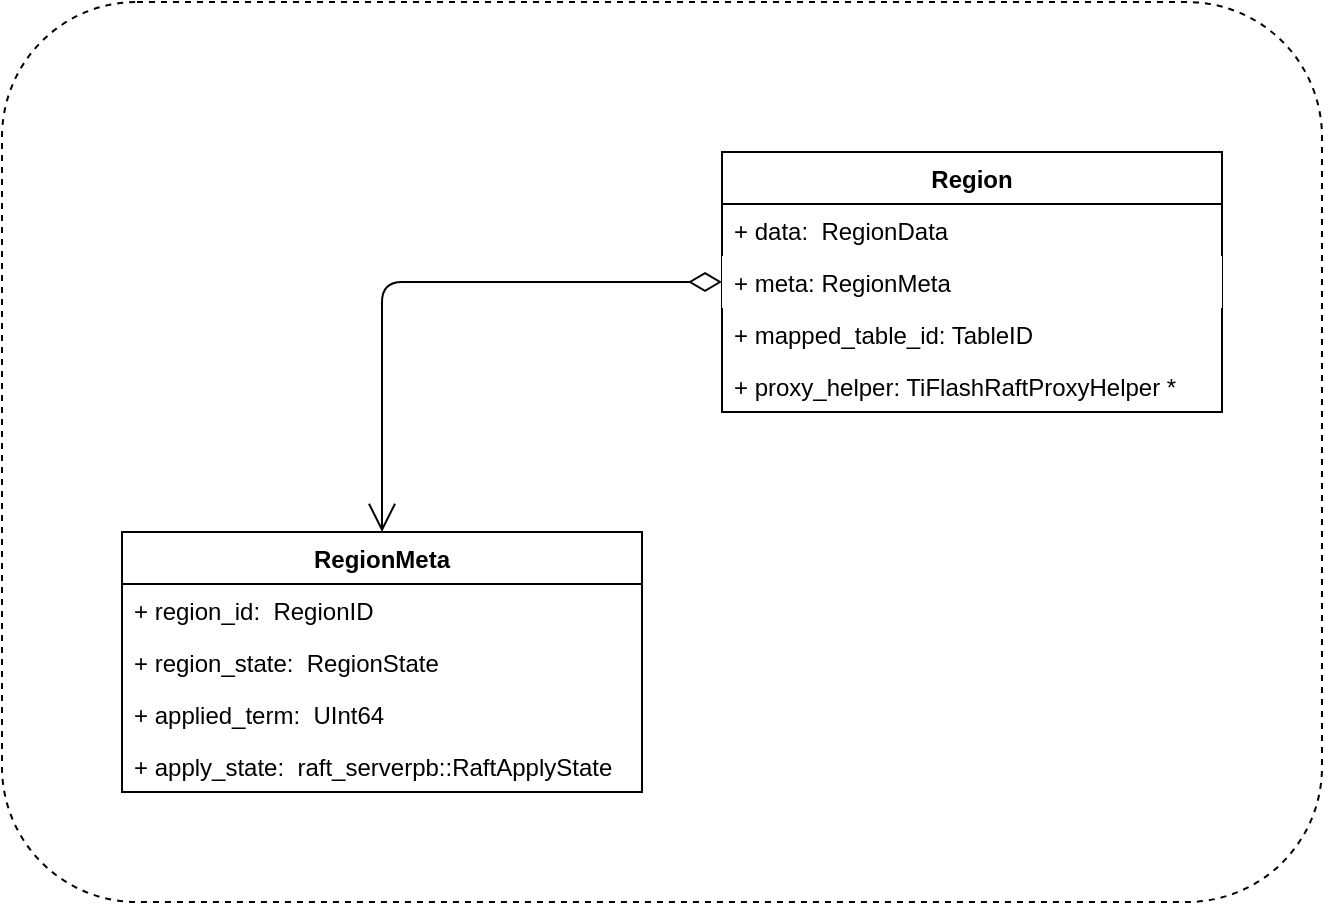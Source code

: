 <mxfile version="21.7.2" type="device">
  <diagram name="第 1 页" id="uZT00gwrbeuZWCTQEuGv">
    <mxGraphModel dx="954" dy="648" grid="1" gridSize="10" guides="1" tooltips="1" connect="1" arrows="1" fold="1" page="1" pageScale="1" pageWidth="827" pageHeight="1169" math="0" shadow="0">
      <root>
        <mxCell id="0" />
        <mxCell id="1" parent="0" />
        <mxCell id="Am0s-1DFOQySLjD4_sWS-1" value="RegionMeta" style="swimlane;fontStyle=1;align=center;verticalAlign=top;childLayout=stackLayout;horizontal=1;startSize=26;horizontalStack=0;resizeParent=1;resizeParentMax=0;resizeLast=0;collapsible=1;marginBottom=0;" diagramCategory="uml" diagramName="Class" vertex="1" parent="1">
          <mxGeometry x="110" y="400" width="260" height="130" as="geometry" />
        </mxCell>
        <mxCell id="Am0s-1DFOQySLjD4_sWS-2" value="+ region_id:  RegionID" style="text;strokeColor=none;fillColor=none;align=left;verticalAlign=top;spacingLeft=4;spacingRight=4;overflow=hidden;rotatable=0;points=[[0,0.5],[1,0.5]];portConstraint=eastwest;" vertex="1" parent="Am0s-1DFOQySLjD4_sWS-1">
          <mxGeometry y="26" width="260" height="26" as="geometry" />
        </mxCell>
        <mxCell id="Am0s-1DFOQySLjD4_sWS-3" value="+ region_state:  RegionState" style="text;strokeColor=none;fillColor=none;align=left;verticalAlign=top;spacingLeft=4;spacingRight=4;overflow=hidden;rotatable=0;points=[[0,0.5],[1,0.5]];portConstraint=eastwest;" vertex="1" parent="Am0s-1DFOQySLjD4_sWS-1">
          <mxGeometry y="52" width="260" height="26" as="geometry" />
        </mxCell>
        <mxCell id="Am0s-1DFOQySLjD4_sWS-4" value="+ applied_term:  UInt64" style="text;strokeColor=none;fillColor=none;align=left;verticalAlign=top;spacingLeft=4;spacingRight=4;overflow=hidden;rotatable=0;points=[[0,0.5],[1,0.5]];portConstraint=eastwest;" vertex="1" parent="Am0s-1DFOQySLjD4_sWS-1">
          <mxGeometry y="78" width="260" height="26" as="geometry" />
        </mxCell>
        <mxCell id="Am0s-1DFOQySLjD4_sWS-5" value="+ apply_state:  raft_serverpb::RaftApplyState" style="text;strokeColor=none;fillColor=none;align=left;verticalAlign=top;spacingLeft=4;spacingRight=4;overflow=hidden;rotatable=0;points=[[0,0.5],[1,0.5]];portConstraint=eastwest;" vertex="1" parent="Am0s-1DFOQySLjD4_sWS-1">
          <mxGeometry y="104" width="260" height="26" as="geometry" />
        </mxCell>
        <mxCell id="Am0s-1DFOQySLjD4_sWS-6" value="Region" style="swimlane;fontStyle=1;align=center;verticalAlign=top;childLayout=stackLayout;horizontal=1;startSize=26;horizontalStack=0;resizeParent=1;resizeParentMax=0;resizeLast=0;collapsible=1;marginBottom=0;" diagramCategory="uml" diagramName="Class" vertex="1" parent="1">
          <mxGeometry x="410" y="210" width="250" height="130" as="geometry" />
        </mxCell>
        <mxCell id="Am0s-1DFOQySLjD4_sWS-7" value="+ data:  RegionData" style="text;strokeColor=none;fillColor=none;align=left;verticalAlign=top;spacingLeft=4;spacingRight=4;overflow=hidden;rotatable=0;points=[[0,0.5],[1,0.5]];portConstraint=eastwest;" vertex="1" parent="Am0s-1DFOQySLjD4_sWS-6">
          <mxGeometry y="26" width="250" height="26" as="geometry" />
        </mxCell>
        <mxCell id="Am0s-1DFOQySLjD4_sWS-8" value="+ meta: RegionMeta" style="text;strokeColor=none;fillColor=#ffffff;align=left;verticalAlign=top;spacingLeft=4;spacingRight=4;overflow=hidden;rotatable=0;points=[[0,0.5],[1,0.5]];portConstraint=eastwest;labelBackgroundColor=#ffffff;" vertex="1" parent="Am0s-1DFOQySLjD4_sWS-6">
          <mxGeometry y="52" width="250" height="26" as="geometry" />
        </mxCell>
        <mxCell id="Am0s-1DFOQySLjD4_sWS-9" value="+ mapped_table_id: TableID " style="text;strokeColor=none;fillColor=none;align=left;verticalAlign=top;spacingLeft=4;spacingRight=4;overflow=hidden;rotatable=0;points=[[0,0.5],[1,0.5]];portConstraint=eastwest;" vertex="1" parent="Am0s-1DFOQySLjD4_sWS-6">
          <mxGeometry y="78" width="250" height="26" as="geometry" />
        </mxCell>
        <mxCell id="Am0s-1DFOQySLjD4_sWS-10" value="+ proxy_helper: TiFlashRaftProxyHelper * " style="text;strokeColor=none;fillColor=none;align=left;verticalAlign=top;spacingLeft=4;spacingRight=4;overflow=hidden;rotatable=0;points=[[0,0.5],[1,0.5]];portConstraint=eastwest;" vertex="1" parent="Am0s-1DFOQySLjD4_sWS-6">
          <mxGeometry y="104" width="250" height="26" as="geometry" />
        </mxCell>
        <mxCell id="Am0s-1DFOQySLjD4_sWS-11" value="" style="endArrow=open;html=1;endSize=12;startArrow=diamondThin;startSize=14;startFill=0;edgeStyle=orthogonalEdgeStyle;align=left;verticalAlign=bottom;fontColor=#FFCC99;exitX=0;exitY=0.5;exitDx=0;exitDy=0;entryX=0.5;entryY=0;entryDx=0;entryDy=0;rounded=1;" diagramCategory="uml" diagramName="Aggregation1" edge="1" parent="1" source="Am0s-1DFOQySLjD4_sWS-8" target="Am0s-1DFOQySLjD4_sWS-1">
          <mxGeometry x="-1" y="3" relative="1" as="geometry">
            <mxPoint x="220" y="350" as="sourcePoint" />
            <mxPoint x="380" y="350" as="targetPoint" />
          </mxGeometry>
        </mxCell>
        <mxCell id="Am0s-1DFOQySLjD4_sWS-12" value="" style="rounded=1;whiteSpace=wrap;html=1;fillColor=none;dashed=1;" vertex="1" parent="1">
          <mxGeometry x="50" y="135" width="660" height="450" as="geometry" />
        </mxCell>
      </root>
    </mxGraphModel>
  </diagram>
</mxfile>
